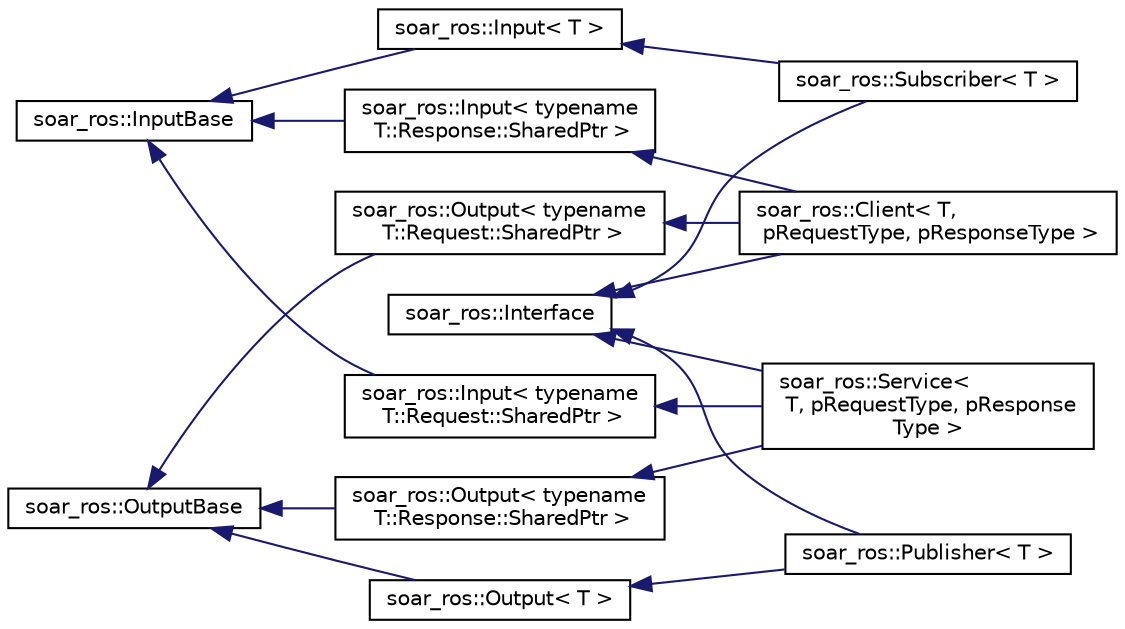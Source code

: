 digraph "Graphical Class Hierarchy"
{
 // LATEX_PDF_SIZE
  edge [fontname="Helvetica",fontsize="10",labelfontname="Helvetica",labelfontsize="10"];
  node [fontname="Helvetica",fontsize="10",shape=record];
  rankdir="LR";
  Node0 [label="soar_ros::InputBase",height=0.2,width=0.4,color="black", fillcolor="white", style="filled",URL="$classsoar__ros_1_1InputBase.html",tooltip=" "];
  Node0 -> Node1 [dir="back",color="midnightblue",fontsize="10",style="solid",fontname="Helvetica"];
  Node1 [label="soar_ros::Input\< typename\l T::Response::SharedPtr \>",height=0.2,width=0.4,color="black", fillcolor="white", style="filled",URL="$classsoar__ros_1_1Input.html",tooltip=" "];
  Node1 -> Node2 [dir="back",color="midnightblue",fontsize="10",style="solid",fontname="Helvetica"];
  Node2 [label="soar_ros::Client\< T,\l pRequestType, pResponseType \>",height=0.2,width=0.4,color="black", fillcolor="white", style="filled",URL="$classsoar__ros_1_1Client.html",tooltip=" "];
  Node0 -> Node3 [dir="back",color="midnightblue",fontsize="10",style="solid",fontname="Helvetica"];
  Node3 [label="soar_ros::Input\< typename\l T::Request::SharedPtr \>",height=0.2,width=0.4,color="black", fillcolor="white", style="filled",URL="$classsoar__ros_1_1Input.html",tooltip=" "];
  Node3 -> Node4 [dir="back",color="midnightblue",fontsize="10",style="solid",fontname="Helvetica"];
  Node4 [label="soar_ros::Service\<\l T, pRequestType, pResponse\lType \>",height=0.2,width=0.4,color="black", fillcolor="white", style="filled",URL="$classsoar__ros_1_1Service.html",tooltip=" "];
  Node0 -> Node5 [dir="back",color="midnightblue",fontsize="10",style="solid",fontname="Helvetica"];
  Node5 [label="soar_ros::Input\< T \>",height=0.2,width=0.4,color="black", fillcolor="white", style="filled",URL="$classsoar__ros_1_1Input.html",tooltip=" "];
  Node5 -> Node6 [dir="back",color="midnightblue",fontsize="10",style="solid",fontname="Helvetica"];
  Node6 [label="soar_ros::Subscriber\< T \>",height=0.2,width=0.4,color="black", fillcolor="white", style="filled",URL="$classsoar__ros_1_1Subscriber.html",tooltip=" "];
  Node8 [label="soar_ros::Interface",height=0.2,width=0.4,color="black", fillcolor="white", style="filled",URL="$classsoar__ros_1_1Interface.html",tooltip=" "];
  Node8 -> Node2 [dir="back",color="midnightblue",fontsize="10",style="solid",fontname="Helvetica"];
  Node8 -> Node9 [dir="back",color="midnightblue",fontsize="10",style="solid",fontname="Helvetica"];
  Node9 [label="soar_ros::Publisher\< T \>",height=0.2,width=0.4,color="black", fillcolor="white", style="filled",URL="$classsoar__ros_1_1Publisher.html",tooltip=" "];
  Node8 -> Node4 [dir="back",color="midnightblue",fontsize="10",style="solid",fontname="Helvetica"];
  Node8 -> Node6 [dir="back",color="midnightblue",fontsize="10",style="solid",fontname="Helvetica"];
  Node12 [label="soar_ros::OutputBase",height=0.2,width=0.4,color="black", fillcolor="white", style="filled",URL="$classsoar__ros_1_1OutputBase.html",tooltip=" "];
  Node12 -> Node13 [dir="back",color="midnightblue",fontsize="10",style="solid",fontname="Helvetica"];
  Node13 [label="soar_ros::Output\< typename\l T::Response::SharedPtr \>",height=0.2,width=0.4,color="black", fillcolor="white", style="filled",URL="$classsoar__ros_1_1Output.html",tooltip=" "];
  Node13 -> Node4 [dir="back",color="midnightblue",fontsize="10",style="solid",fontname="Helvetica"];
  Node12 -> Node14 [dir="back",color="midnightblue",fontsize="10",style="solid",fontname="Helvetica"];
  Node14 [label="soar_ros::Output\< typename\l T::Request::SharedPtr \>",height=0.2,width=0.4,color="black", fillcolor="white", style="filled",URL="$classsoar__ros_1_1Output.html",tooltip=" "];
  Node14 -> Node2 [dir="back",color="midnightblue",fontsize="10",style="solid",fontname="Helvetica"];
  Node12 -> Node15 [dir="back",color="midnightblue",fontsize="10",style="solid",fontname="Helvetica"];
  Node15 [label="soar_ros::Output\< T \>",height=0.2,width=0.4,color="black", fillcolor="white", style="filled",URL="$classsoar__ros_1_1Output.html",tooltip=" "];
  Node15 -> Node9 [dir="back",color="midnightblue",fontsize="10",style="solid",fontname="Helvetica"];
}
